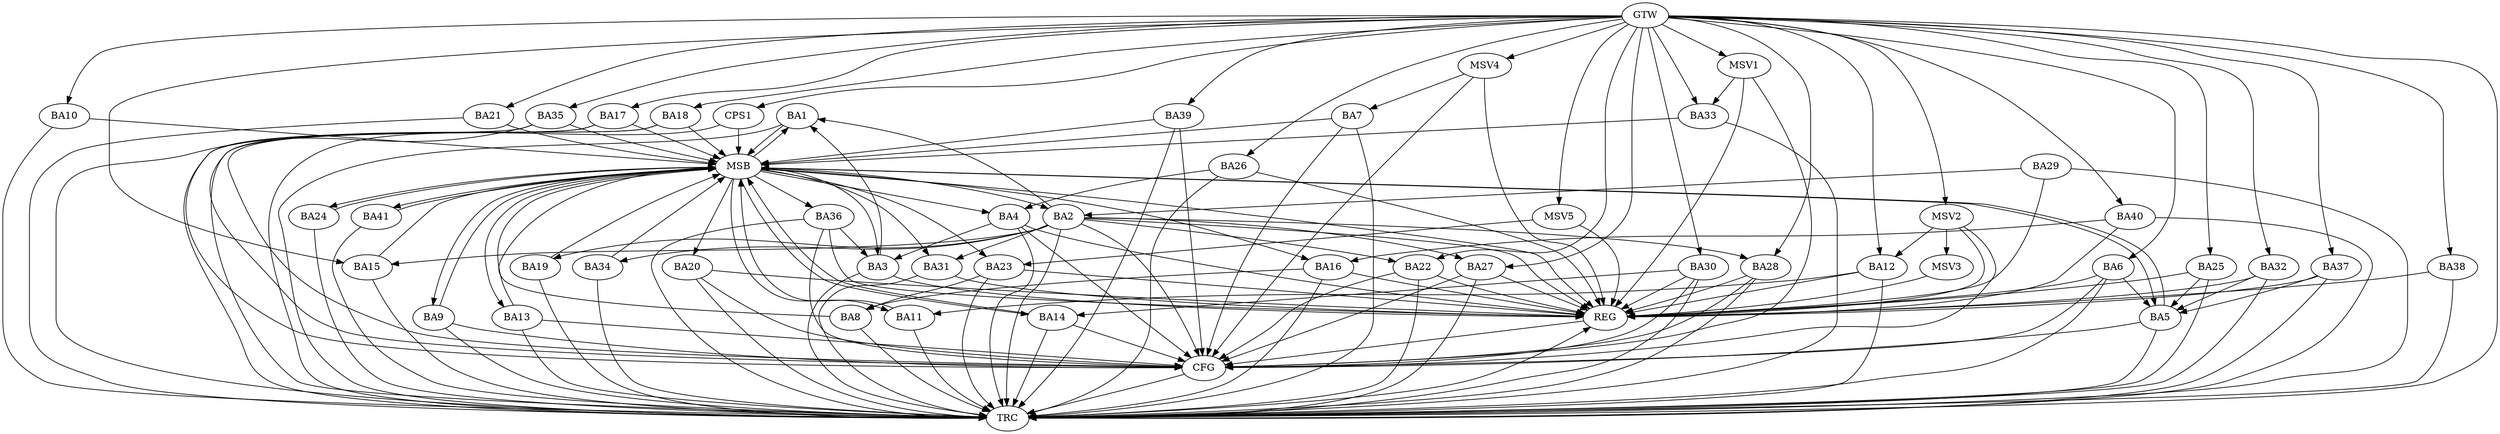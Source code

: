 strict digraph G {
  BA1 [ label="BA1" ];
  BA2 [ label="BA2" ];
  BA3 [ label="BA3" ];
  BA4 [ label="BA4" ];
  BA5 [ label="BA5" ];
  BA6 [ label="BA6" ];
  BA7 [ label="BA7" ];
  BA8 [ label="BA8" ];
  BA9 [ label="BA9" ];
  BA10 [ label="BA10" ];
  BA11 [ label="BA11" ];
  BA12 [ label="BA12" ];
  BA13 [ label="BA13" ];
  BA14 [ label="BA14" ];
  BA15 [ label="BA15" ];
  BA16 [ label="BA16" ];
  BA17 [ label="BA17" ];
  BA18 [ label="BA18" ];
  BA19 [ label="BA19" ];
  BA20 [ label="BA20" ];
  BA21 [ label="BA21" ];
  BA22 [ label="BA22" ];
  BA23 [ label="BA23" ];
  BA24 [ label="BA24" ];
  BA25 [ label="BA25" ];
  BA26 [ label="BA26" ];
  BA27 [ label="BA27" ];
  BA28 [ label="BA28" ];
  BA29 [ label="BA29" ];
  BA30 [ label="BA30" ];
  BA31 [ label="BA31" ];
  BA32 [ label="BA32" ];
  BA33 [ label="BA33" ];
  BA34 [ label="BA34" ];
  BA35 [ label="BA35" ];
  BA36 [ label="BA36" ];
  BA37 [ label="BA37" ];
  BA38 [ label="BA38" ];
  BA39 [ label="BA39" ];
  BA40 [ label="BA40" ];
  BA41 [ label="BA41" ];
  CPS1 [ label="CPS1" ];
  GTW [ label="GTW" ];
  REG [ label="REG" ];
  MSB [ label="MSB" ];
  CFG [ label="CFG" ];
  TRC [ label="TRC" ];
  MSV1 [ label="MSV1" ];
  MSV2 [ label="MSV2" ];
  MSV3 [ label="MSV3" ];
  MSV4 [ label="MSV4" ];
  MSV5 [ label="MSV5" ];
  BA2 -> BA1;
  BA3 -> BA1;
  BA4 -> BA3;
  BA6 -> BA5;
  BA12 -> BA11;
  BA16 -> BA8;
  BA23 -> BA8;
  BA25 -> BA5;
  BA26 -> BA4;
  BA29 -> BA2;
  BA30 -> BA14;
  BA32 -> BA5;
  BA36 -> BA3;
  BA37 -> BA5;
  BA40 -> BA16;
  GTW -> BA6;
  GTW -> BA10;
  GTW -> BA12;
  GTW -> BA15;
  GTW -> BA17;
  GTW -> BA18;
  GTW -> BA21;
  GTW -> BA22;
  GTW -> BA25;
  GTW -> BA26;
  GTW -> BA27;
  GTW -> BA28;
  GTW -> BA30;
  GTW -> BA32;
  GTW -> BA33;
  GTW -> BA35;
  GTW -> BA37;
  GTW -> BA38;
  GTW -> BA39;
  GTW -> BA40;
  GTW -> CPS1;
  BA2 -> REG;
  BA3 -> REG;
  BA4 -> REG;
  BA6 -> REG;
  BA12 -> REG;
  BA16 -> REG;
  BA20 -> REG;
  BA22 -> REG;
  BA23 -> REG;
  BA25 -> REG;
  BA26 -> REG;
  BA27 -> REG;
  BA28 -> REG;
  BA29 -> REG;
  BA30 -> REG;
  BA31 -> REG;
  BA32 -> REG;
  BA36 -> REG;
  BA37 -> REG;
  BA38 -> REG;
  BA40 -> REG;
  BA1 -> MSB;
  MSB -> BA2;
  MSB -> REG;
  BA5 -> MSB;
  MSB -> BA4;
  BA7 -> MSB;
  MSB -> BA3;
  BA8 -> MSB;
  BA9 -> MSB;
  MSB -> BA5;
  BA10 -> MSB;
  BA11 -> MSB;
  BA13 -> MSB;
  MSB -> BA1;
  BA14 -> MSB;
  BA15 -> MSB;
  BA17 -> MSB;
  BA18 -> MSB;
  MSB -> BA14;
  BA19 -> MSB;
  BA21 -> MSB;
  BA24 -> MSB;
  MSB -> BA20;
  BA33 -> MSB;
  BA34 -> MSB;
  MSB -> BA16;
  BA35 -> MSB;
  BA39 -> MSB;
  MSB -> BA11;
  BA41 -> MSB;
  MSB -> BA23;
  CPS1 -> MSB;
  MSB -> BA13;
  MSB -> BA31;
  MSB -> BA36;
  MSB -> BA41;
  MSB -> BA24;
  MSB -> BA9;
  BA2 -> CFG;
  BA4 -> CFG;
  BA18 -> CFG;
  BA22 -> CFG;
  BA39 -> CFG;
  BA28 -> CFG;
  BA14 -> CFG;
  BA35 -> CFG;
  BA27 -> CFG;
  BA6 -> CFG;
  BA9 -> CFG;
  BA30 -> CFG;
  BA7 -> CFG;
  BA17 -> CFG;
  BA13 -> CFG;
  BA5 -> CFG;
  BA36 -> CFG;
  BA20 -> CFG;
  REG -> CFG;
  BA1 -> TRC;
  BA2 -> TRC;
  BA3 -> TRC;
  BA4 -> TRC;
  BA5 -> TRC;
  BA6 -> TRC;
  BA7 -> TRC;
  BA8 -> TRC;
  BA9 -> TRC;
  BA10 -> TRC;
  BA11 -> TRC;
  BA12 -> TRC;
  BA13 -> TRC;
  BA14 -> TRC;
  BA15 -> TRC;
  BA16 -> TRC;
  BA17 -> TRC;
  BA18 -> TRC;
  BA19 -> TRC;
  BA20 -> TRC;
  BA21 -> TRC;
  BA22 -> TRC;
  BA23 -> TRC;
  BA24 -> TRC;
  BA25 -> TRC;
  BA26 -> TRC;
  BA27 -> TRC;
  BA28 -> TRC;
  BA29 -> TRC;
  BA30 -> TRC;
  BA31 -> TRC;
  BA32 -> TRC;
  BA33 -> TRC;
  BA34 -> TRC;
  BA35 -> TRC;
  BA36 -> TRC;
  BA37 -> TRC;
  BA38 -> TRC;
  BA39 -> TRC;
  BA40 -> TRC;
  BA41 -> TRC;
  CPS1 -> TRC;
  GTW -> TRC;
  CFG -> TRC;
  TRC -> REG;
  BA2 -> BA31;
  BA2 -> BA22;
  BA2 -> BA27;
  BA2 -> BA15;
  BA2 -> BA28;
  BA2 -> BA34;
  BA2 -> BA19;
  MSV1 -> BA33;
  GTW -> MSV1;
  MSV1 -> REG;
  MSV1 -> CFG;
  MSV2 -> BA12;
  GTW -> MSV2;
  MSV2 -> REG;
  MSV2 -> CFG;
  MSV2 -> MSV3;
  MSV3 -> REG;
  MSV4 -> BA7;
  GTW -> MSV4;
  MSV4 -> REG;
  MSV4 -> CFG;
  MSV5 -> BA23;
  GTW -> MSV5;
  MSV5 -> REG;
}

